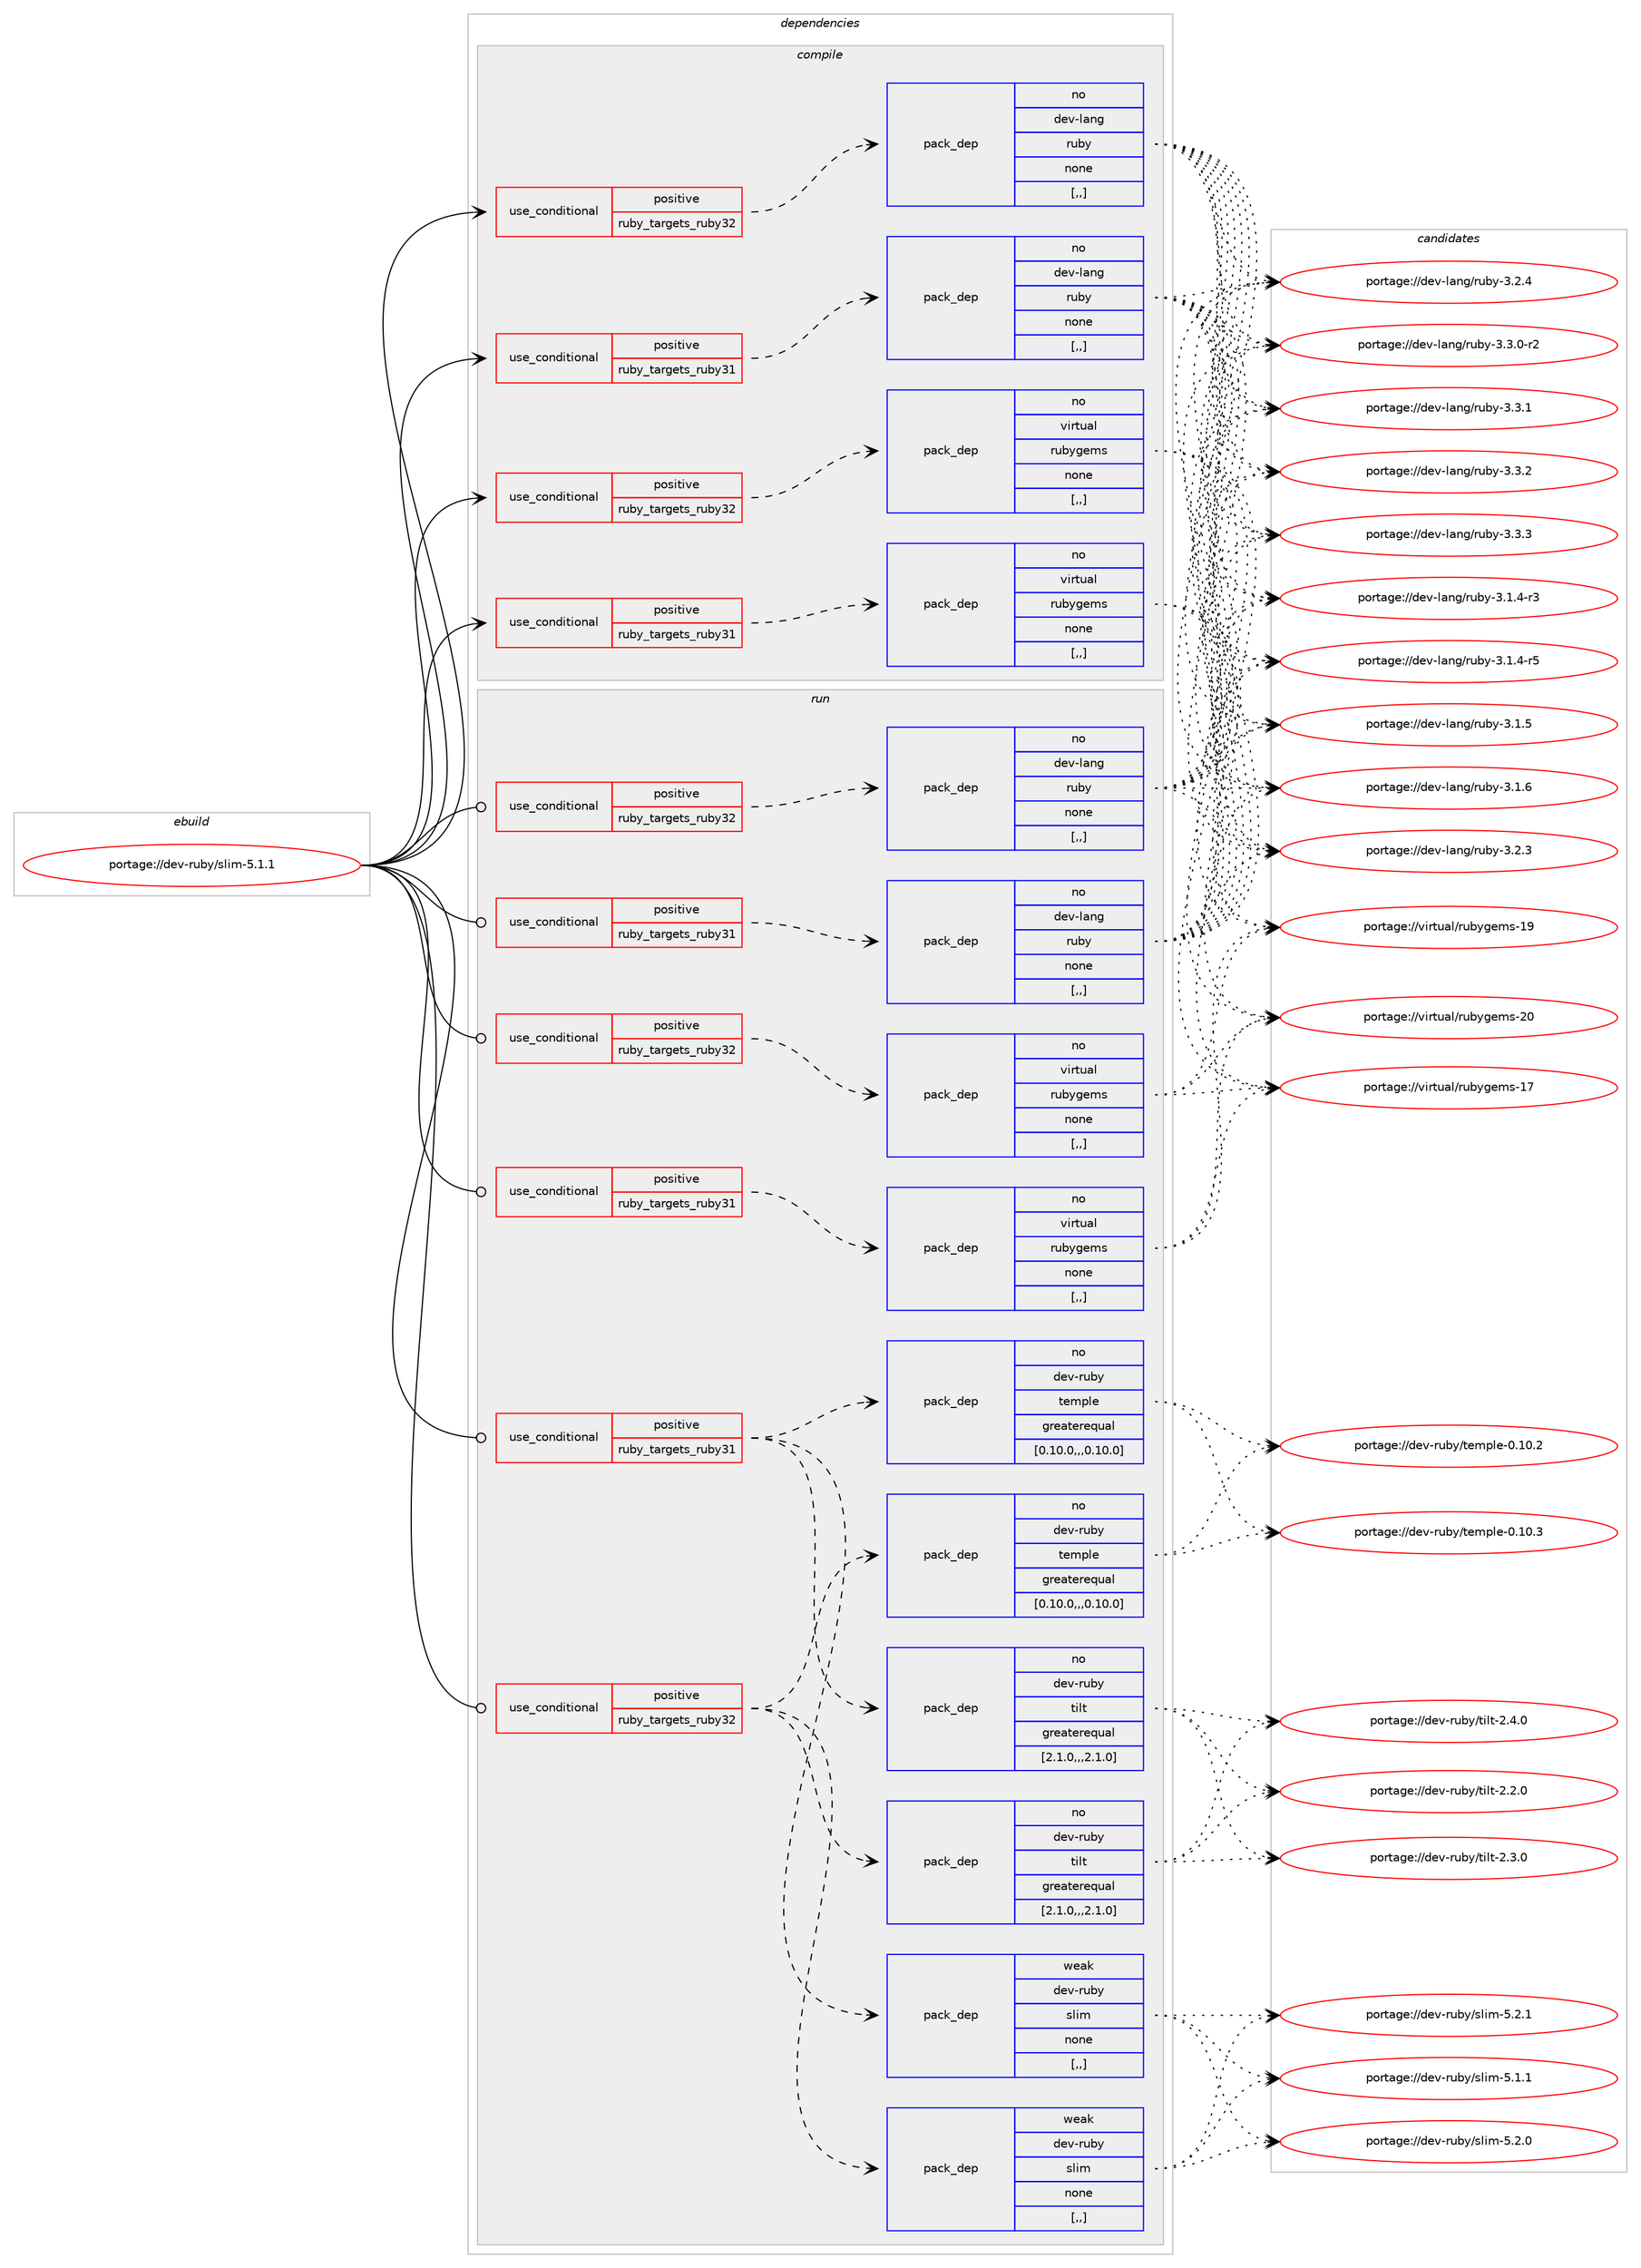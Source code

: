 digraph prolog {

# *************
# Graph options
# *************

newrank=true;
concentrate=true;
compound=true;
graph [rankdir=LR,fontname=Helvetica,fontsize=10,ranksep=1.5];#, ranksep=2.5, nodesep=0.2];
edge  [arrowhead=vee];
node  [fontname=Helvetica,fontsize=10];

# **********
# The ebuild
# **********

subgraph cluster_leftcol {
color=gray;
rank=same;
label=<<i>ebuild</i>>;
id [label="portage://dev-ruby/slim-5.1.1", color=red, width=4, href="../dev-ruby/slim-5.1.1.svg"];
}

# ****************
# The dependencies
# ****************

subgraph cluster_midcol {
color=gray;
label=<<i>dependencies</i>>;
subgraph cluster_compile {
fillcolor="#eeeeee";
style=filled;
label=<<i>compile</i>>;
subgraph cond55376 {
dependency199443 [label=<<TABLE BORDER="0" CELLBORDER="1" CELLSPACING="0" CELLPADDING="4"><TR><TD ROWSPAN="3" CELLPADDING="10">use_conditional</TD></TR><TR><TD>positive</TD></TR><TR><TD>ruby_targets_ruby31</TD></TR></TABLE>>, shape=none, color=red];
subgraph pack142698 {
dependency199444 [label=<<TABLE BORDER="0" CELLBORDER="1" CELLSPACING="0" CELLPADDING="4" WIDTH="220"><TR><TD ROWSPAN="6" CELLPADDING="30">pack_dep</TD></TR><TR><TD WIDTH="110">no</TD></TR><TR><TD>dev-lang</TD></TR><TR><TD>ruby</TD></TR><TR><TD>none</TD></TR><TR><TD>[,,]</TD></TR></TABLE>>, shape=none, color=blue];
}
dependency199443:e -> dependency199444:w [weight=20,style="dashed",arrowhead="vee"];
}
id:e -> dependency199443:w [weight=20,style="solid",arrowhead="vee"];
subgraph cond55377 {
dependency199445 [label=<<TABLE BORDER="0" CELLBORDER="1" CELLSPACING="0" CELLPADDING="4"><TR><TD ROWSPAN="3" CELLPADDING="10">use_conditional</TD></TR><TR><TD>positive</TD></TR><TR><TD>ruby_targets_ruby31</TD></TR></TABLE>>, shape=none, color=red];
subgraph pack142699 {
dependency199446 [label=<<TABLE BORDER="0" CELLBORDER="1" CELLSPACING="0" CELLPADDING="4" WIDTH="220"><TR><TD ROWSPAN="6" CELLPADDING="30">pack_dep</TD></TR><TR><TD WIDTH="110">no</TD></TR><TR><TD>virtual</TD></TR><TR><TD>rubygems</TD></TR><TR><TD>none</TD></TR><TR><TD>[,,]</TD></TR></TABLE>>, shape=none, color=blue];
}
dependency199445:e -> dependency199446:w [weight=20,style="dashed",arrowhead="vee"];
}
id:e -> dependency199445:w [weight=20,style="solid",arrowhead="vee"];
subgraph cond55378 {
dependency199447 [label=<<TABLE BORDER="0" CELLBORDER="1" CELLSPACING="0" CELLPADDING="4"><TR><TD ROWSPAN="3" CELLPADDING="10">use_conditional</TD></TR><TR><TD>positive</TD></TR><TR><TD>ruby_targets_ruby32</TD></TR></TABLE>>, shape=none, color=red];
subgraph pack142700 {
dependency199448 [label=<<TABLE BORDER="0" CELLBORDER="1" CELLSPACING="0" CELLPADDING="4" WIDTH="220"><TR><TD ROWSPAN="6" CELLPADDING="30">pack_dep</TD></TR><TR><TD WIDTH="110">no</TD></TR><TR><TD>dev-lang</TD></TR><TR><TD>ruby</TD></TR><TR><TD>none</TD></TR><TR><TD>[,,]</TD></TR></TABLE>>, shape=none, color=blue];
}
dependency199447:e -> dependency199448:w [weight=20,style="dashed",arrowhead="vee"];
}
id:e -> dependency199447:w [weight=20,style="solid",arrowhead="vee"];
subgraph cond55379 {
dependency199449 [label=<<TABLE BORDER="0" CELLBORDER="1" CELLSPACING="0" CELLPADDING="4"><TR><TD ROWSPAN="3" CELLPADDING="10">use_conditional</TD></TR><TR><TD>positive</TD></TR><TR><TD>ruby_targets_ruby32</TD></TR></TABLE>>, shape=none, color=red];
subgraph pack142701 {
dependency199450 [label=<<TABLE BORDER="0" CELLBORDER="1" CELLSPACING="0" CELLPADDING="4" WIDTH="220"><TR><TD ROWSPAN="6" CELLPADDING="30">pack_dep</TD></TR><TR><TD WIDTH="110">no</TD></TR><TR><TD>virtual</TD></TR><TR><TD>rubygems</TD></TR><TR><TD>none</TD></TR><TR><TD>[,,]</TD></TR></TABLE>>, shape=none, color=blue];
}
dependency199449:e -> dependency199450:w [weight=20,style="dashed",arrowhead="vee"];
}
id:e -> dependency199449:w [weight=20,style="solid",arrowhead="vee"];
}
subgraph cluster_compileandrun {
fillcolor="#eeeeee";
style=filled;
label=<<i>compile and run</i>>;
}
subgraph cluster_run {
fillcolor="#eeeeee";
style=filled;
label=<<i>run</i>>;
subgraph cond55380 {
dependency199451 [label=<<TABLE BORDER="0" CELLBORDER="1" CELLSPACING="0" CELLPADDING="4"><TR><TD ROWSPAN="3" CELLPADDING="10">use_conditional</TD></TR><TR><TD>positive</TD></TR><TR><TD>ruby_targets_ruby31</TD></TR></TABLE>>, shape=none, color=red];
subgraph pack142702 {
dependency199452 [label=<<TABLE BORDER="0" CELLBORDER="1" CELLSPACING="0" CELLPADDING="4" WIDTH="220"><TR><TD ROWSPAN="6" CELLPADDING="30">pack_dep</TD></TR><TR><TD WIDTH="110">no</TD></TR><TR><TD>dev-lang</TD></TR><TR><TD>ruby</TD></TR><TR><TD>none</TD></TR><TR><TD>[,,]</TD></TR></TABLE>>, shape=none, color=blue];
}
dependency199451:e -> dependency199452:w [weight=20,style="dashed",arrowhead="vee"];
}
id:e -> dependency199451:w [weight=20,style="solid",arrowhead="odot"];
subgraph cond55381 {
dependency199453 [label=<<TABLE BORDER="0" CELLBORDER="1" CELLSPACING="0" CELLPADDING="4"><TR><TD ROWSPAN="3" CELLPADDING="10">use_conditional</TD></TR><TR><TD>positive</TD></TR><TR><TD>ruby_targets_ruby31</TD></TR></TABLE>>, shape=none, color=red];
subgraph pack142703 {
dependency199454 [label=<<TABLE BORDER="0" CELLBORDER="1" CELLSPACING="0" CELLPADDING="4" WIDTH="220"><TR><TD ROWSPAN="6" CELLPADDING="30">pack_dep</TD></TR><TR><TD WIDTH="110">no</TD></TR><TR><TD>virtual</TD></TR><TR><TD>rubygems</TD></TR><TR><TD>none</TD></TR><TR><TD>[,,]</TD></TR></TABLE>>, shape=none, color=blue];
}
dependency199453:e -> dependency199454:w [weight=20,style="dashed",arrowhead="vee"];
}
id:e -> dependency199453:w [weight=20,style="solid",arrowhead="odot"];
subgraph cond55382 {
dependency199455 [label=<<TABLE BORDER="0" CELLBORDER="1" CELLSPACING="0" CELLPADDING="4"><TR><TD ROWSPAN="3" CELLPADDING="10">use_conditional</TD></TR><TR><TD>positive</TD></TR><TR><TD>ruby_targets_ruby31</TD></TR></TABLE>>, shape=none, color=red];
subgraph pack142704 {
dependency199456 [label=<<TABLE BORDER="0" CELLBORDER="1" CELLSPACING="0" CELLPADDING="4" WIDTH="220"><TR><TD ROWSPAN="6" CELLPADDING="30">pack_dep</TD></TR><TR><TD WIDTH="110">weak</TD></TR><TR><TD>dev-ruby</TD></TR><TR><TD>slim</TD></TR><TR><TD>none</TD></TR><TR><TD>[,,]</TD></TR></TABLE>>, shape=none, color=blue];
}
dependency199455:e -> dependency199456:w [weight=20,style="dashed",arrowhead="vee"];
subgraph pack142705 {
dependency199457 [label=<<TABLE BORDER="0" CELLBORDER="1" CELLSPACING="0" CELLPADDING="4" WIDTH="220"><TR><TD ROWSPAN="6" CELLPADDING="30">pack_dep</TD></TR><TR><TD WIDTH="110">no</TD></TR><TR><TD>dev-ruby</TD></TR><TR><TD>tilt</TD></TR><TR><TD>greaterequal</TD></TR><TR><TD>[2.1.0,,,2.1.0]</TD></TR></TABLE>>, shape=none, color=blue];
}
dependency199455:e -> dependency199457:w [weight=20,style="dashed",arrowhead="vee"];
subgraph pack142706 {
dependency199458 [label=<<TABLE BORDER="0" CELLBORDER="1" CELLSPACING="0" CELLPADDING="4" WIDTH="220"><TR><TD ROWSPAN="6" CELLPADDING="30">pack_dep</TD></TR><TR><TD WIDTH="110">no</TD></TR><TR><TD>dev-ruby</TD></TR><TR><TD>temple</TD></TR><TR><TD>greaterequal</TD></TR><TR><TD>[0.10.0,,,0.10.0]</TD></TR></TABLE>>, shape=none, color=blue];
}
dependency199455:e -> dependency199458:w [weight=20,style="dashed",arrowhead="vee"];
}
id:e -> dependency199455:w [weight=20,style="solid",arrowhead="odot"];
subgraph cond55383 {
dependency199459 [label=<<TABLE BORDER="0" CELLBORDER="1" CELLSPACING="0" CELLPADDING="4"><TR><TD ROWSPAN="3" CELLPADDING="10">use_conditional</TD></TR><TR><TD>positive</TD></TR><TR><TD>ruby_targets_ruby32</TD></TR></TABLE>>, shape=none, color=red];
subgraph pack142707 {
dependency199460 [label=<<TABLE BORDER="0" CELLBORDER="1" CELLSPACING="0" CELLPADDING="4" WIDTH="220"><TR><TD ROWSPAN="6" CELLPADDING="30">pack_dep</TD></TR><TR><TD WIDTH="110">no</TD></TR><TR><TD>dev-lang</TD></TR><TR><TD>ruby</TD></TR><TR><TD>none</TD></TR><TR><TD>[,,]</TD></TR></TABLE>>, shape=none, color=blue];
}
dependency199459:e -> dependency199460:w [weight=20,style="dashed",arrowhead="vee"];
}
id:e -> dependency199459:w [weight=20,style="solid",arrowhead="odot"];
subgraph cond55384 {
dependency199461 [label=<<TABLE BORDER="0" CELLBORDER="1" CELLSPACING="0" CELLPADDING="4"><TR><TD ROWSPAN="3" CELLPADDING="10">use_conditional</TD></TR><TR><TD>positive</TD></TR><TR><TD>ruby_targets_ruby32</TD></TR></TABLE>>, shape=none, color=red];
subgraph pack142708 {
dependency199462 [label=<<TABLE BORDER="0" CELLBORDER="1" CELLSPACING="0" CELLPADDING="4" WIDTH="220"><TR><TD ROWSPAN="6" CELLPADDING="30">pack_dep</TD></TR><TR><TD WIDTH="110">no</TD></TR><TR><TD>virtual</TD></TR><TR><TD>rubygems</TD></TR><TR><TD>none</TD></TR><TR><TD>[,,]</TD></TR></TABLE>>, shape=none, color=blue];
}
dependency199461:e -> dependency199462:w [weight=20,style="dashed",arrowhead="vee"];
}
id:e -> dependency199461:w [weight=20,style="solid",arrowhead="odot"];
subgraph cond55385 {
dependency199463 [label=<<TABLE BORDER="0" CELLBORDER="1" CELLSPACING="0" CELLPADDING="4"><TR><TD ROWSPAN="3" CELLPADDING="10">use_conditional</TD></TR><TR><TD>positive</TD></TR><TR><TD>ruby_targets_ruby32</TD></TR></TABLE>>, shape=none, color=red];
subgraph pack142709 {
dependency199464 [label=<<TABLE BORDER="0" CELLBORDER="1" CELLSPACING="0" CELLPADDING="4" WIDTH="220"><TR><TD ROWSPAN="6" CELLPADDING="30">pack_dep</TD></TR><TR><TD WIDTH="110">weak</TD></TR><TR><TD>dev-ruby</TD></TR><TR><TD>slim</TD></TR><TR><TD>none</TD></TR><TR><TD>[,,]</TD></TR></TABLE>>, shape=none, color=blue];
}
dependency199463:e -> dependency199464:w [weight=20,style="dashed",arrowhead="vee"];
subgraph pack142710 {
dependency199465 [label=<<TABLE BORDER="0" CELLBORDER="1" CELLSPACING="0" CELLPADDING="4" WIDTH="220"><TR><TD ROWSPAN="6" CELLPADDING="30">pack_dep</TD></TR><TR><TD WIDTH="110">no</TD></TR><TR><TD>dev-ruby</TD></TR><TR><TD>tilt</TD></TR><TR><TD>greaterequal</TD></TR><TR><TD>[2.1.0,,,2.1.0]</TD></TR></TABLE>>, shape=none, color=blue];
}
dependency199463:e -> dependency199465:w [weight=20,style="dashed",arrowhead="vee"];
subgraph pack142711 {
dependency199466 [label=<<TABLE BORDER="0" CELLBORDER="1" CELLSPACING="0" CELLPADDING="4" WIDTH="220"><TR><TD ROWSPAN="6" CELLPADDING="30">pack_dep</TD></TR><TR><TD WIDTH="110">no</TD></TR><TR><TD>dev-ruby</TD></TR><TR><TD>temple</TD></TR><TR><TD>greaterequal</TD></TR><TR><TD>[0.10.0,,,0.10.0]</TD></TR></TABLE>>, shape=none, color=blue];
}
dependency199463:e -> dependency199466:w [weight=20,style="dashed",arrowhead="vee"];
}
id:e -> dependency199463:w [weight=20,style="solid",arrowhead="odot"];
}
}

# **************
# The candidates
# **************

subgraph cluster_choices {
rank=same;
color=gray;
label=<<i>candidates</i>>;

subgraph choice142698 {
color=black;
nodesep=1;
choice100101118451089711010347114117981214551464946524511451 [label="portage://dev-lang/ruby-3.1.4-r3", color=red, width=4,href="../dev-lang/ruby-3.1.4-r3.svg"];
choice100101118451089711010347114117981214551464946524511453 [label="portage://dev-lang/ruby-3.1.4-r5", color=red, width=4,href="../dev-lang/ruby-3.1.4-r5.svg"];
choice10010111845108971101034711411798121455146494653 [label="portage://dev-lang/ruby-3.1.5", color=red, width=4,href="../dev-lang/ruby-3.1.5.svg"];
choice10010111845108971101034711411798121455146494654 [label="portage://dev-lang/ruby-3.1.6", color=red, width=4,href="../dev-lang/ruby-3.1.6.svg"];
choice10010111845108971101034711411798121455146504651 [label="portage://dev-lang/ruby-3.2.3", color=red, width=4,href="../dev-lang/ruby-3.2.3.svg"];
choice10010111845108971101034711411798121455146504652 [label="portage://dev-lang/ruby-3.2.4", color=red, width=4,href="../dev-lang/ruby-3.2.4.svg"];
choice100101118451089711010347114117981214551465146484511450 [label="portage://dev-lang/ruby-3.3.0-r2", color=red, width=4,href="../dev-lang/ruby-3.3.0-r2.svg"];
choice10010111845108971101034711411798121455146514649 [label="portage://dev-lang/ruby-3.3.1", color=red, width=4,href="../dev-lang/ruby-3.3.1.svg"];
choice10010111845108971101034711411798121455146514650 [label="portage://dev-lang/ruby-3.3.2", color=red, width=4,href="../dev-lang/ruby-3.3.2.svg"];
choice10010111845108971101034711411798121455146514651 [label="portage://dev-lang/ruby-3.3.3", color=red, width=4,href="../dev-lang/ruby-3.3.3.svg"];
dependency199444:e -> choice100101118451089711010347114117981214551464946524511451:w [style=dotted,weight="100"];
dependency199444:e -> choice100101118451089711010347114117981214551464946524511453:w [style=dotted,weight="100"];
dependency199444:e -> choice10010111845108971101034711411798121455146494653:w [style=dotted,weight="100"];
dependency199444:e -> choice10010111845108971101034711411798121455146494654:w [style=dotted,weight="100"];
dependency199444:e -> choice10010111845108971101034711411798121455146504651:w [style=dotted,weight="100"];
dependency199444:e -> choice10010111845108971101034711411798121455146504652:w [style=dotted,weight="100"];
dependency199444:e -> choice100101118451089711010347114117981214551465146484511450:w [style=dotted,weight="100"];
dependency199444:e -> choice10010111845108971101034711411798121455146514649:w [style=dotted,weight="100"];
dependency199444:e -> choice10010111845108971101034711411798121455146514650:w [style=dotted,weight="100"];
dependency199444:e -> choice10010111845108971101034711411798121455146514651:w [style=dotted,weight="100"];
}
subgraph choice142699 {
color=black;
nodesep=1;
choice118105114116117971084711411798121103101109115454955 [label="portage://virtual/rubygems-17", color=red, width=4,href="../virtual/rubygems-17.svg"];
choice118105114116117971084711411798121103101109115454957 [label="portage://virtual/rubygems-19", color=red, width=4,href="../virtual/rubygems-19.svg"];
choice118105114116117971084711411798121103101109115455048 [label="portage://virtual/rubygems-20", color=red, width=4,href="../virtual/rubygems-20.svg"];
dependency199446:e -> choice118105114116117971084711411798121103101109115454955:w [style=dotted,weight="100"];
dependency199446:e -> choice118105114116117971084711411798121103101109115454957:w [style=dotted,weight="100"];
dependency199446:e -> choice118105114116117971084711411798121103101109115455048:w [style=dotted,weight="100"];
}
subgraph choice142700 {
color=black;
nodesep=1;
choice100101118451089711010347114117981214551464946524511451 [label="portage://dev-lang/ruby-3.1.4-r3", color=red, width=4,href="../dev-lang/ruby-3.1.4-r3.svg"];
choice100101118451089711010347114117981214551464946524511453 [label="portage://dev-lang/ruby-3.1.4-r5", color=red, width=4,href="../dev-lang/ruby-3.1.4-r5.svg"];
choice10010111845108971101034711411798121455146494653 [label="portage://dev-lang/ruby-3.1.5", color=red, width=4,href="../dev-lang/ruby-3.1.5.svg"];
choice10010111845108971101034711411798121455146494654 [label="portage://dev-lang/ruby-3.1.6", color=red, width=4,href="../dev-lang/ruby-3.1.6.svg"];
choice10010111845108971101034711411798121455146504651 [label="portage://dev-lang/ruby-3.2.3", color=red, width=4,href="../dev-lang/ruby-3.2.3.svg"];
choice10010111845108971101034711411798121455146504652 [label="portage://dev-lang/ruby-3.2.4", color=red, width=4,href="../dev-lang/ruby-3.2.4.svg"];
choice100101118451089711010347114117981214551465146484511450 [label="portage://dev-lang/ruby-3.3.0-r2", color=red, width=4,href="../dev-lang/ruby-3.3.0-r2.svg"];
choice10010111845108971101034711411798121455146514649 [label="portage://dev-lang/ruby-3.3.1", color=red, width=4,href="../dev-lang/ruby-3.3.1.svg"];
choice10010111845108971101034711411798121455146514650 [label="portage://dev-lang/ruby-3.3.2", color=red, width=4,href="../dev-lang/ruby-3.3.2.svg"];
choice10010111845108971101034711411798121455146514651 [label="portage://dev-lang/ruby-3.3.3", color=red, width=4,href="../dev-lang/ruby-3.3.3.svg"];
dependency199448:e -> choice100101118451089711010347114117981214551464946524511451:w [style=dotted,weight="100"];
dependency199448:e -> choice100101118451089711010347114117981214551464946524511453:w [style=dotted,weight="100"];
dependency199448:e -> choice10010111845108971101034711411798121455146494653:w [style=dotted,weight="100"];
dependency199448:e -> choice10010111845108971101034711411798121455146494654:w [style=dotted,weight="100"];
dependency199448:e -> choice10010111845108971101034711411798121455146504651:w [style=dotted,weight="100"];
dependency199448:e -> choice10010111845108971101034711411798121455146504652:w [style=dotted,weight="100"];
dependency199448:e -> choice100101118451089711010347114117981214551465146484511450:w [style=dotted,weight="100"];
dependency199448:e -> choice10010111845108971101034711411798121455146514649:w [style=dotted,weight="100"];
dependency199448:e -> choice10010111845108971101034711411798121455146514650:w [style=dotted,weight="100"];
dependency199448:e -> choice10010111845108971101034711411798121455146514651:w [style=dotted,weight="100"];
}
subgraph choice142701 {
color=black;
nodesep=1;
choice118105114116117971084711411798121103101109115454955 [label="portage://virtual/rubygems-17", color=red, width=4,href="../virtual/rubygems-17.svg"];
choice118105114116117971084711411798121103101109115454957 [label="portage://virtual/rubygems-19", color=red, width=4,href="../virtual/rubygems-19.svg"];
choice118105114116117971084711411798121103101109115455048 [label="portage://virtual/rubygems-20", color=red, width=4,href="../virtual/rubygems-20.svg"];
dependency199450:e -> choice118105114116117971084711411798121103101109115454955:w [style=dotted,weight="100"];
dependency199450:e -> choice118105114116117971084711411798121103101109115454957:w [style=dotted,weight="100"];
dependency199450:e -> choice118105114116117971084711411798121103101109115455048:w [style=dotted,weight="100"];
}
subgraph choice142702 {
color=black;
nodesep=1;
choice100101118451089711010347114117981214551464946524511451 [label="portage://dev-lang/ruby-3.1.4-r3", color=red, width=4,href="../dev-lang/ruby-3.1.4-r3.svg"];
choice100101118451089711010347114117981214551464946524511453 [label="portage://dev-lang/ruby-3.1.4-r5", color=red, width=4,href="../dev-lang/ruby-3.1.4-r5.svg"];
choice10010111845108971101034711411798121455146494653 [label="portage://dev-lang/ruby-3.1.5", color=red, width=4,href="../dev-lang/ruby-3.1.5.svg"];
choice10010111845108971101034711411798121455146494654 [label="portage://dev-lang/ruby-3.1.6", color=red, width=4,href="../dev-lang/ruby-3.1.6.svg"];
choice10010111845108971101034711411798121455146504651 [label="portage://dev-lang/ruby-3.2.3", color=red, width=4,href="../dev-lang/ruby-3.2.3.svg"];
choice10010111845108971101034711411798121455146504652 [label="portage://dev-lang/ruby-3.2.4", color=red, width=4,href="../dev-lang/ruby-3.2.4.svg"];
choice100101118451089711010347114117981214551465146484511450 [label="portage://dev-lang/ruby-3.3.0-r2", color=red, width=4,href="../dev-lang/ruby-3.3.0-r2.svg"];
choice10010111845108971101034711411798121455146514649 [label="portage://dev-lang/ruby-3.3.1", color=red, width=4,href="../dev-lang/ruby-3.3.1.svg"];
choice10010111845108971101034711411798121455146514650 [label="portage://dev-lang/ruby-3.3.2", color=red, width=4,href="../dev-lang/ruby-3.3.2.svg"];
choice10010111845108971101034711411798121455146514651 [label="portage://dev-lang/ruby-3.3.3", color=red, width=4,href="../dev-lang/ruby-3.3.3.svg"];
dependency199452:e -> choice100101118451089711010347114117981214551464946524511451:w [style=dotted,weight="100"];
dependency199452:e -> choice100101118451089711010347114117981214551464946524511453:w [style=dotted,weight="100"];
dependency199452:e -> choice10010111845108971101034711411798121455146494653:w [style=dotted,weight="100"];
dependency199452:e -> choice10010111845108971101034711411798121455146494654:w [style=dotted,weight="100"];
dependency199452:e -> choice10010111845108971101034711411798121455146504651:w [style=dotted,weight="100"];
dependency199452:e -> choice10010111845108971101034711411798121455146504652:w [style=dotted,weight="100"];
dependency199452:e -> choice100101118451089711010347114117981214551465146484511450:w [style=dotted,weight="100"];
dependency199452:e -> choice10010111845108971101034711411798121455146514649:w [style=dotted,weight="100"];
dependency199452:e -> choice10010111845108971101034711411798121455146514650:w [style=dotted,weight="100"];
dependency199452:e -> choice10010111845108971101034711411798121455146514651:w [style=dotted,weight="100"];
}
subgraph choice142703 {
color=black;
nodesep=1;
choice118105114116117971084711411798121103101109115454955 [label="portage://virtual/rubygems-17", color=red, width=4,href="../virtual/rubygems-17.svg"];
choice118105114116117971084711411798121103101109115454957 [label="portage://virtual/rubygems-19", color=red, width=4,href="../virtual/rubygems-19.svg"];
choice118105114116117971084711411798121103101109115455048 [label="portage://virtual/rubygems-20", color=red, width=4,href="../virtual/rubygems-20.svg"];
dependency199454:e -> choice118105114116117971084711411798121103101109115454955:w [style=dotted,weight="100"];
dependency199454:e -> choice118105114116117971084711411798121103101109115454957:w [style=dotted,weight="100"];
dependency199454:e -> choice118105114116117971084711411798121103101109115455048:w [style=dotted,weight="100"];
}
subgraph choice142704 {
color=black;
nodesep=1;
choice100101118451141179812147115108105109455346494649 [label="portage://dev-ruby/slim-5.1.1", color=red, width=4,href="../dev-ruby/slim-5.1.1.svg"];
choice100101118451141179812147115108105109455346504648 [label="portage://dev-ruby/slim-5.2.0", color=red, width=4,href="../dev-ruby/slim-5.2.0.svg"];
choice100101118451141179812147115108105109455346504649 [label="portage://dev-ruby/slim-5.2.1", color=red, width=4,href="../dev-ruby/slim-5.2.1.svg"];
dependency199456:e -> choice100101118451141179812147115108105109455346494649:w [style=dotted,weight="100"];
dependency199456:e -> choice100101118451141179812147115108105109455346504648:w [style=dotted,weight="100"];
dependency199456:e -> choice100101118451141179812147115108105109455346504649:w [style=dotted,weight="100"];
}
subgraph choice142705 {
color=black;
nodesep=1;
choice100101118451141179812147116105108116455046504648 [label="portage://dev-ruby/tilt-2.2.0", color=red, width=4,href="../dev-ruby/tilt-2.2.0.svg"];
choice100101118451141179812147116105108116455046514648 [label="portage://dev-ruby/tilt-2.3.0", color=red, width=4,href="../dev-ruby/tilt-2.3.0.svg"];
choice100101118451141179812147116105108116455046524648 [label="portage://dev-ruby/tilt-2.4.0", color=red, width=4,href="../dev-ruby/tilt-2.4.0.svg"];
dependency199457:e -> choice100101118451141179812147116105108116455046504648:w [style=dotted,weight="100"];
dependency199457:e -> choice100101118451141179812147116105108116455046514648:w [style=dotted,weight="100"];
dependency199457:e -> choice100101118451141179812147116105108116455046524648:w [style=dotted,weight="100"];
}
subgraph choice142706 {
color=black;
nodesep=1;
choice10010111845114117981214711610110911210810145484649484650 [label="portage://dev-ruby/temple-0.10.2", color=red, width=4,href="../dev-ruby/temple-0.10.2.svg"];
choice10010111845114117981214711610110911210810145484649484651 [label="portage://dev-ruby/temple-0.10.3", color=red, width=4,href="../dev-ruby/temple-0.10.3.svg"];
dependency199458:e -> choice10010111845114117981214711610110911210810145484649484650:w [style=dotted,weight="100"];
dependency199458:e -> choice10010111845114117981214711610110911210810145484649484651:w [style=dotted,weight="100"];
}
subgraph choice142707 {
color=black;
nodesep=1;
choice100101118451089711010347114117981214551464946524511451 [label="portage://dev-lang/ruby-3.1.4-r3", color=red, width=4,href="../dev-lang/ruby-3.1.4-r3.svg"];
choice100101118451089711010347114117981214551464946524511453 [label="portage://dev-lang/ruby-3.1.4-r5", color=red, width=4,href="../dev-lang/ruby-3.1.4-r5.svg"];
choice10010111845108971101034711411798121455146494653 [label="portage://dev-lang/ruby-3.1.5", color=red, width=4,href="../dev-lang/ruby-3.1.5.svg"];
choice10010111845108971101034711411798121455146494654 [label="portage://dev-lang/ruby-3.1.6", color=red, width=4,href="../dev-lang/ruby-3.1.6.svg"];
choice10010111845108971101034711411798121455146504651 [label="portage://dev-lang/ruby-3.2.3", color=red, width=4,href="../dev-lang/ruby-3.2.3.svg"];
choice10010111845108971101034711411798121455146504652 [label="portage://dev-lang/ruby-3.2.4", color=red, width=4,href="../dev-lang/ruby-3.2.4.svg"];
choice100101118451089711010347114117981214551465146484511450 [label="portage://dev-lang/ruby-3.3.0-r2", color=red, width=4,href="../dev-lang/ruby-3.3.0-r2.svg"];
choice10010111845108971101034711411798121455146514649 [label="portage://dev-lang/ruby-3.3.1", color=red, width=4,href="../dev-lang/ruby-3.3.1.svg"];
choice10010111845108971101034711411798121455146514650 [label="portage://dev-lang/ruby-3.3.2", color=red, width=4,href="../dev-lang/ruby-3.3.2.svg"];
choice10010111845108971101034711411798121455146514651 [label="portage://dev-lang/ruby-3.3.3", color=red, width=4,href="../dev-lang/ruby-3.3.3.svg"];
dependency199460:e -> choice100101118451089711010347114117981214551464946524511451:w [style=dotted,weight="100"];
dependency199460:e -> choice100101118451089711010347114117981214551464946524511453:w [style=dotted,weight="100"];
dependency199460:e -> choice10010111845108971101034711411798121455146494653:w [style=dotted,weight="100"];
dependency199460:e -> choice10010111845108971101034711411798121455146494654:w [style=dotted,weight="100"];
dependency199460:e -> choice10010111845108971101034711411798121455146504651:w [style=dotted,weight="100"];
dependency199460:e -> choice10010111845108971101034711411798121455146504652:w [style=dotted,weight="100"];
dependency199460:e -> choice100101118451089711010347114117981214551465146484511450:w [style=dotted,weight="100"];
dependency199460:e -> choice10010111845108971101034711411798121455146514649:w [style=dotted,weight="100"];
dependency199460:e -> choice10010111845108971101034711411798121455146514650:w [style=dotted,weight="100"];
dependency199460:e -> choice10010111845108971101034711411798121455146514651:w [style=dotted,weight="100"];
}
subgraph choice142708 {
color=black;
nodesep=1;
choice118105114116117971084711411798121103101109115454955 [label="portage://virtual/rubygems-17", color=red, width=4,href="../virtual/rubygems-17.svg"];
choice118105114116117971084711411798121103101109115454957 [label="portage://virtual/rubygems-19", color=red, width=4,href="../virtual/rubygems-19.svg"];
choice118105114116117971084711411798121103101109115455048 [label="portage://virtual/rubygems-20", color=red, width=4,href="../virtual/rubygems-20.svg"];
dependency199462:e -> choice118105114116117971084711411798121103101109115454955:w [style=dotted,weight="100"];
dependency199462:e -> choice118105114116117971084711411798121103101109115454957:w [style=dotted,weight="100"];
dependency199462:e -> choice118105114116117971084711411798121103101109115455048:w [style=dotted,weight="100"];
}
subgraph choice142709 {
color=black;
nodesep=1;
choice100101118451141179812147115108105109455346494649 [label="portage://dev-ruby/slim-5.1.1", color=red, width=4,href="../dev-ruby/slim-5.1.1.svg"];
choice100101118451141179812147115108105109455346504648 [label="portage://dev-ruby/slim-5.2.0", color=red, width=4,href="../dev-ruby/slim-5.2.0.svg"];
choice100101118451141179812147115108105109455346504649 [label="portage://dev-ruby/slim-5.2.1", color=red, width=4,href="../dev-ruby/slim-5.2.1.svg"];
dependency199464:e -> choice100101118451141179812147115108105109455346494649:w [style=dotted,weight="100"];
dependency199464:e -> choice100101118451141179812147115108105109455346504648:w [style=dotted,weight="100"];
dependency199464:e -> choice100101118451141179812147115108105109455346504649:w [style=dotted,weight="100"];
}
subgraph choice142710 {
color=black;
nodesep=1;
choice100101118451141179812147116105108116455046504648 [label="portage://dev-ruby/tilt-2.2.0", color=red, width=4,href="../dev-ruby/tilt-2.2.0.svg"];
choice100101118451141179812147116105108116455046514648 [label="portage://dev-ruby/tilt-2.3.0", color=red, width=4,href="../dev-ruby/tilt-2.3.0.svg"];
choice100101118451141179812147116105108116455046524648 [label="portage://dev-ruby/tilt-2.4.0", color=red, width=4,href="../dev-ruby/tilt-2.4.0.svg"];
dependency199465:e -> choice100101118451141179812147116105108116455046504648:w [style=dotted,weight="100"];
dependency199465:e -> choice100101118451141179812147116105108116455046514648:w [style=dotted,weight="100"];
dependency199465:e -> choice100101118451141179812147116105108116455046524648:w [style=dotted,weight="100"];
}
subgraph choice142711 {
color=black;
nodesep=1;
choice10010111845114117981214711610110911210810145484649484650 [label="portage://dev-ruby/temple-0.10.2", color=red, width=4,href="../dev-ruby/temple-0.10.2.svg"];
choice10010111845114117981214711610110911210810145484649484651 [label="portage://dev-ruby/temple-0.10.3", color=red, width=4,href="../dev-ruby/temple-0.10.3.svg"];
dependency199466:e -> choice10010111845114117981214711610110911210810145484649484650:w [style=dotted,weight="100"];
dependency199466:e -> choice10010111845114117981214711610110911210810145484649484651:w [style=dotted,weight="100"];
}
}

}
